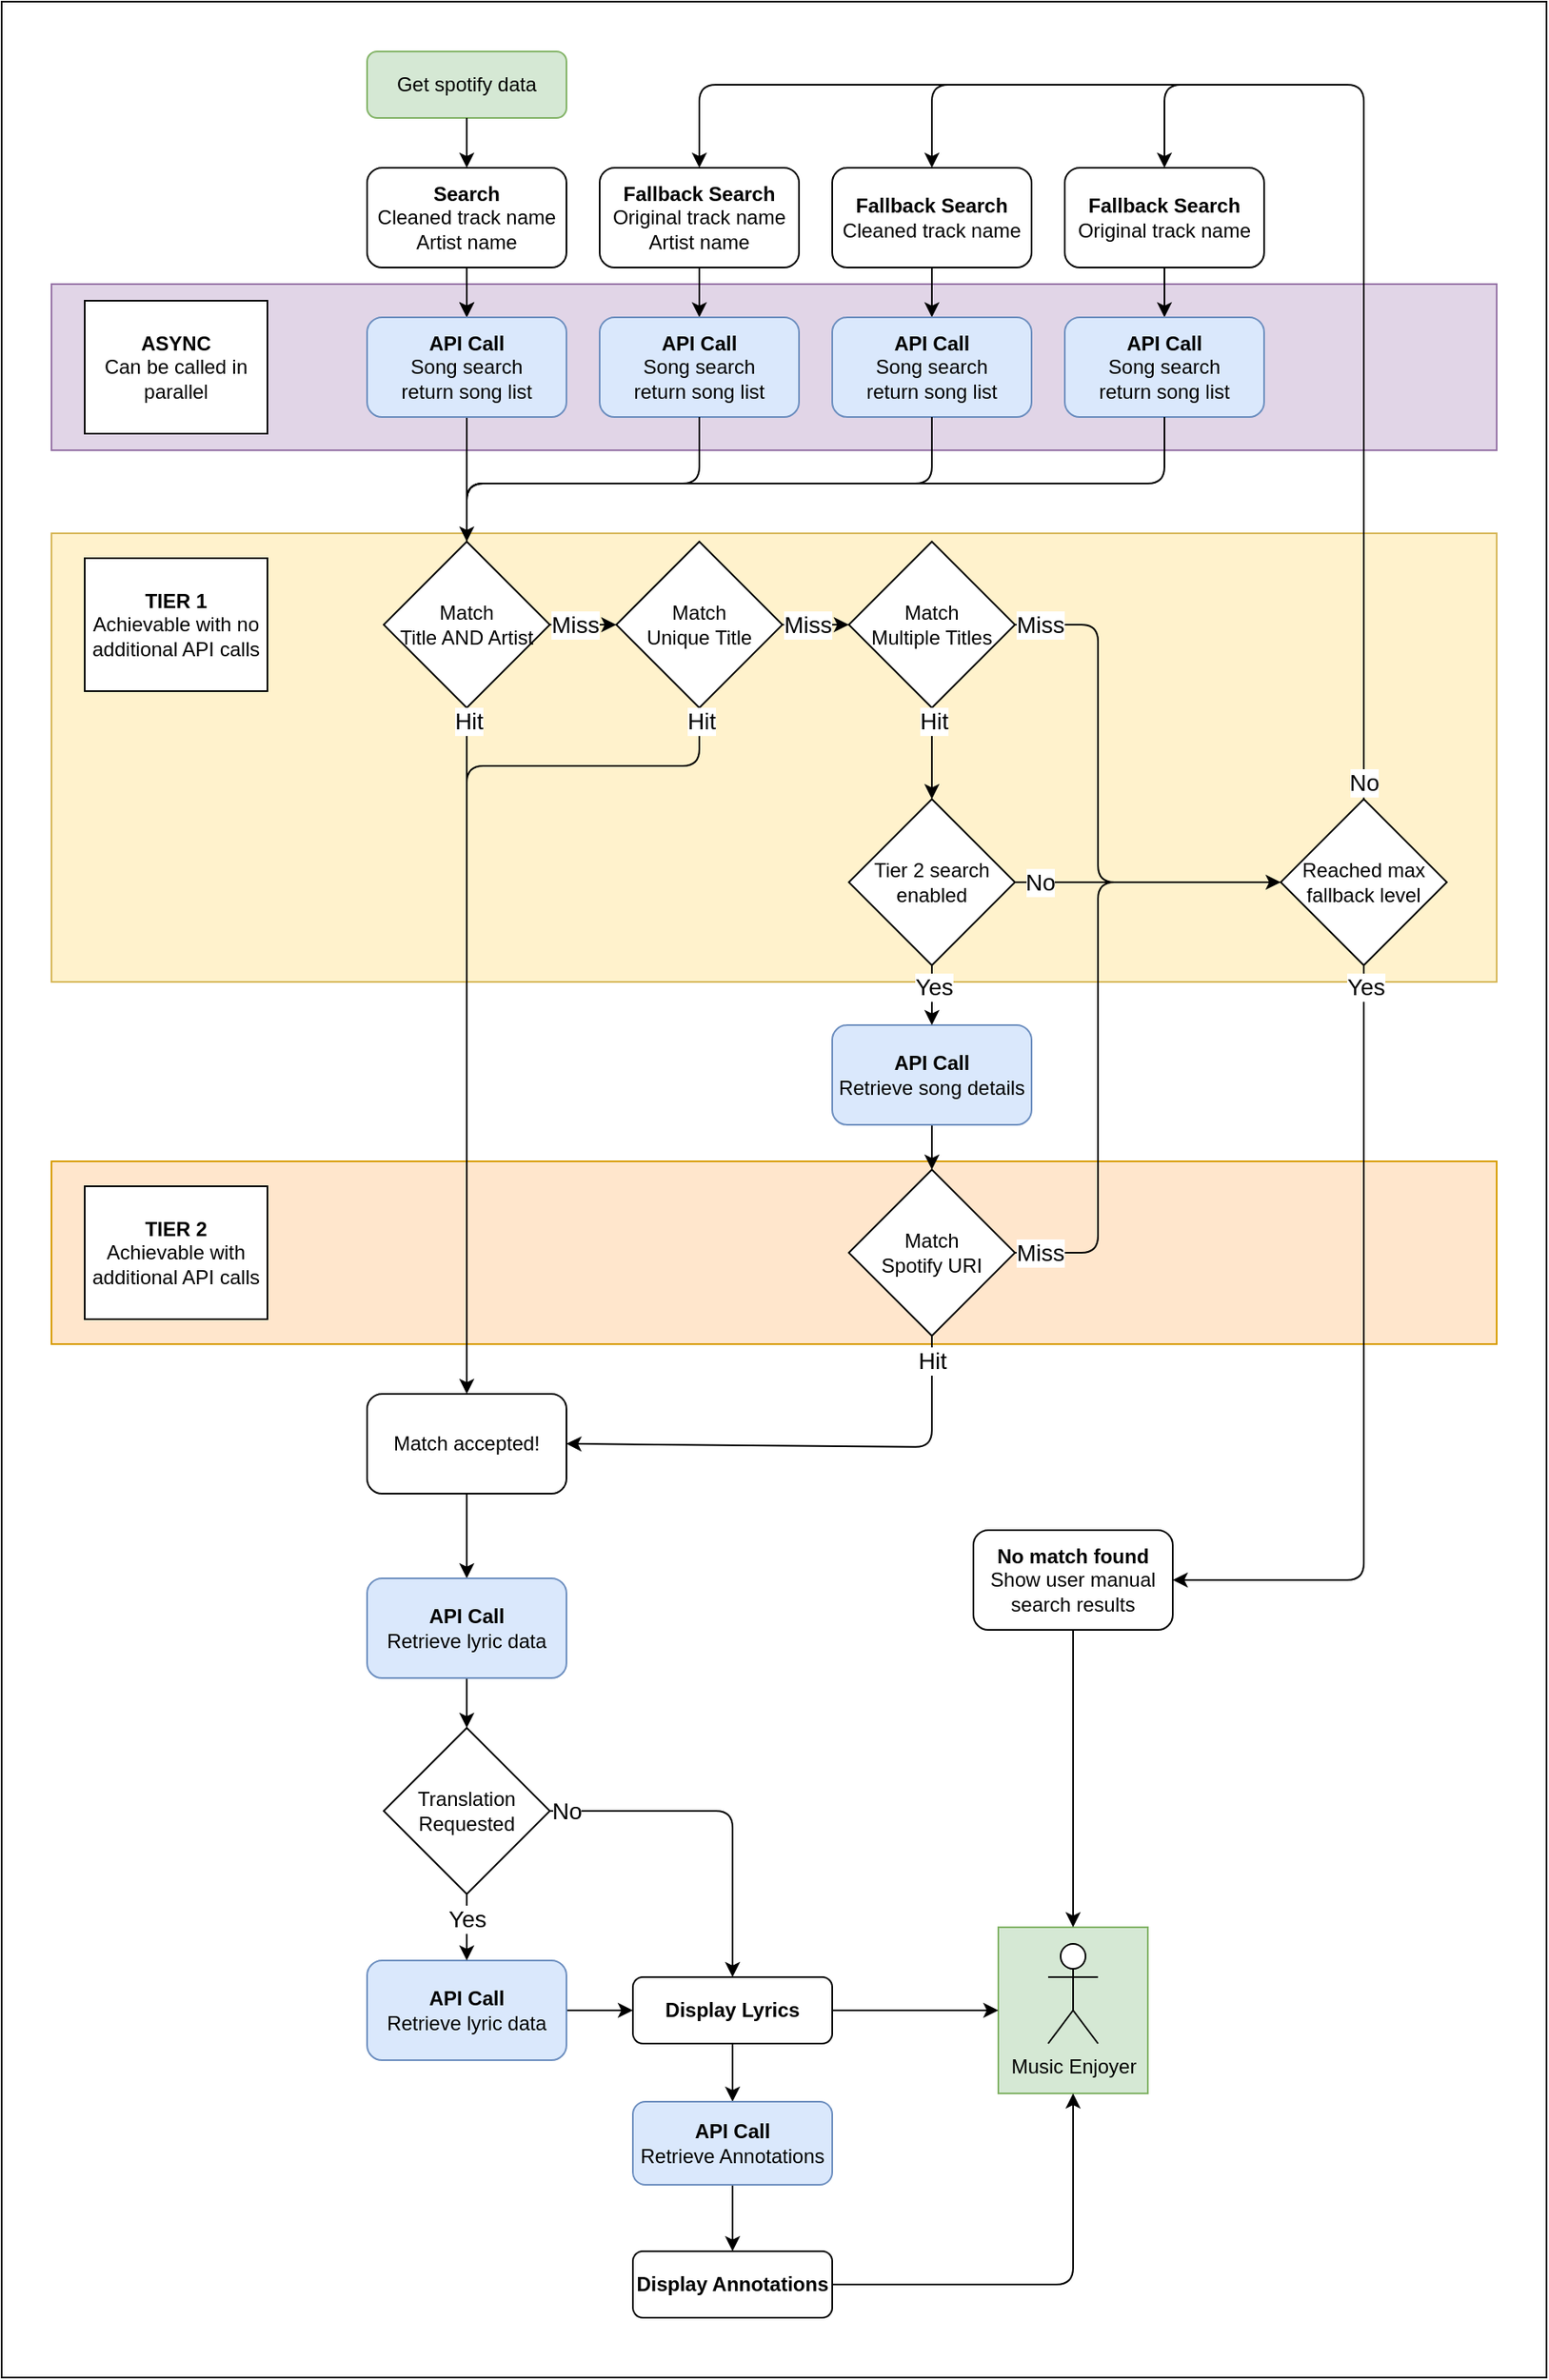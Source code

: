 <mxfile>
    <diagram id="RPtw3A49BTOwBg8Jp9t4" name="Page-1">
        <mxGraphModel dx="2165" dy="1309" grid="1" gridSize="10" guides="1" tooltips="1" connect="1" arrows="1" fold="1" page="1" pageScale="1" pageWidth="2200" pageHeight="2000" math="0" shadow="0">
            <root>
                <mxCell id="0"/>
                <mxCell id="1" parent="0"/>
                <mxCell id="233" value="" style="rounded=0;whiteSpace=wrap;html=1;movable=0;resizable=0;rotatable=0;deletable=0;editable=0;connectable=0;" vertex="1" parent="1">
                    <mxGeometry x="100" y="110" width="930" height="1430" as="geometry"/>
                </mxCell>
                <mxCell id="231" value="" style="rounded=0;whiteSpace=wrap;html=1;fillColor=#e1d5e7;strokeColor=#9673a6;movable=0;resizable=0;rotatable=0;deletable=0;editable=0;connectable=0;" vertex="1" parent="1">
                    <mxGeometry x="130" y="280" width="870" height="100" as="geometry"/>
                </mxCell>
                <mxCell id="45" value="" style="rounded=0;whiteSpace=wrap;html=1;shadow=0;glass=0;sketch=0;fillColor=#d5e8d4;strokeColor=#82b366;" parent="1" vertex="1">
                    <mxGeometry x="700" y="1269" width="90" height="100" as="geometry"/>
                </mxCell>
                <mxCell id="13" value="" style="rounded=0;whiteSpace=wrap;html=1;fillColor=#ffe6cc;strokeColor=#d79b00;glass=0;shadow=0;movable=0;resizable=0;rotatable=0;deletable=0;editable=0;connectable=0;" parent="1" vertex="1">
                    <mxGeometry x="130" y="808" width="870" height="110" as="geometry"/>
                </mxCell>
                <mxCell id="11" value="" style="rounded=0;whiteSpace=wrap;html=1;fillColor=#fff2cc;strokeColor=#d6b656;glass=0;shadow=0;movable=0;resizable=0;rotatable=0;deletable=0;editable=0;connectable=0;" parent="1" vertex="1">
                    <mxGeometry x="130" y="430" width="870" height="270" as="geometry"/>
                </mxCell>
                <mxCell id="2" value="Get spotify data" style="rounded=1;whiteSpace=wrap;html=1;fillColor=#d5e8d4;strokeColor=#82b366;" parent="1" vertex="1">
                    <mxGeometry x="320" y="140" width="120" height="40" as="geometry"/>
                </mxCell>
                <mxCell id="3" value="" style="endArrow=classic;html=1;exitX=0.5;exitY=1;exitDx=0;exitDy=0;entryX=0.5;entryY=0;entryDx=0;entryDy=0;" parent="1" source="2" target="4" edge="1">
                    <mxGeometry width="50" height="50" relative="1" as="geometry">
                        <mxPoint x="440" y="330" as="sourcePoint"/>
                        <mxPoint x="380" y="230" as="targetPoint"/>
                    </mxGeometry>
                </mxCell>
                <mxCell id="8" value="" style="edgeStyle=none;html=1;" parent="1" source="4" target="7" edge="1">
                    <mxGeometry relative="1" as="geometry"/>
                </mxCell>
                <mxCell id="43" value="" style="edgeStyle=none;html=1;" parent="1" source="4" target="7" edge="1">
                    <mxGeometry relative="1" as="geometry"/>
                </mxCell>
                <mxCell id="4" value="&lt;b&gt;Search&lt;br&gt;&lt;/b&gt;Cleaned track name&lt;br&gt;Artist name" style="rounded=1;whiteSpace=wrap;html=1;" parent="1" vertex="1">
                    <mxGeometry x="320" y="210" width="120" height="60" as="geometry"/>
                </mxCell>
                <mxCell id="6" value="Music Enjoyer" style="shape=umlActor;verticalLabelPosition=bottom;verticalAlign=top;html=1;outlineConnect=0;" parent="1" vertex="1">
                    <mxGeometry x="730" y="1279" width="30" height="60" as="geometry"/>
                </mxCell>
                <mxCell id="10" value="" style="edgeStyle=none;html=1;" parent="1" source="7" target="9" edge="1">
                    <mxGeometry relative="1" as="geometry"/>
                </mxCell>
                <mxCell id="7" value="&lt;b&gt;API Call&lt;/b&gt;&lt;br&gt;Song search&lt;br&gt;return song list" style="rounded=1;whiteSpace=wrap;html=1;fillColor=#dae8fc;strokeColor=#6c8ebf;" parent="1" vertex="1">
                    <mxGeometry x="320" y="300" width="120" height="60" as="geometry"/>
                </mxCell>
                <mxCell id="9" value="Match&lt;br&gt;Title AND Artist" style="rhombus;whiteSpace=wrap;html=1;" parent="1" vertex="1">
                    <mxGeometry x="330" y="435" width="100" height="100" as="geometry"/>
                </mxCell>
                <mxCell id="12" value="&lt;b&gt;TIER 1&lt;/b&gt;&lt;br&gt;Achievable with no additional API calls" style="rounded=0;whiteSpace=wrap;html=1;shadow=0;glass=0;sketch=0;" parent="1" vertex="1">
                    <mxGeometry x="150" y="445" width="110" height="80" as="geometry"/>
                </mxCell>
                <mxCell id="14" value="&lt;b&gt;TIER 2&lt;/b&gt;&lt;br&gt;Achievable with additional API calls" style="rounded=0;whiteSpace=wrap;html=1;shadow=0;glass=0;sketch=0;" parent="1" vertex="1">
                    <mxGeometry x="150" y="823" width="110" height="80" as="geometry"/>
                </mxCell>
                <mxCell id="37" value="" style="edgeStyle=none;html=1;" parent="1" source="15" target="16" edge="1">
                    <mxGeometry relative="1" as="geometry"/>
                </mxCell>
                <mxCell id="15" value="Match accepted!" style="rounded=1;whiteSpace=wrap;html=1;shadow=0;glass=0;sketch=0;" parent="1" vertex="1">
                    <mxGeometry x="320" y="948" width="120" height="60" as="geometry"/>
                </mxCell>
                <mxCell id="38" value="" style="edgeStyle=none;html=1;" parent="1" source="16" target="36" edge="1">
                    <mxGeometry relative="1" as="geometry"/>
                </mxCell>
                <mxCell id="16" value="&lt;span&gt;&lt;b&gt;API Call&lt;/b&gt;&lt;br&gt;&lt;/span&gt;Retrieve lyric data" style="rounded=1;whiteSpace=wrap;html=1;shadow=0;glass=0;sketch=0;fontStyle=0;fillColor=#dae8fc;strokeColor=#6c8ebf;" parent="1" vertex="1">
                    <mxGeometry x="320" y="1059" width="120" height="60" as="geometry"/>
                </mxCell>
                <mxCell id="78" value="" style="edgeStyle=none;html=1;" parent="1" source="21" target="52" edge="1">
                    <mxGeometry relative="1" as="geometry"/>
                </mxCell>
                <mxCell id="21" value="&lt;b&gt;API Call&lt;/b&gt;&lt;br&gt;Retrieve lyric data" style="rounded=1;whiteSpace=wrap;html=1;fillColor=#dae8fc;strokeColor=#6c8ebf;" parent="1" vertex="1">
                    <mxGeometry x="320" y="1289" width="120" height="60" as="geometry"/>
                </mxCell>
                <mxCell id="22" value="" style="endArrow=classic;html=1;exitX=0.5;exitY=1;exitDx=0;exitDy=0;entryX=0.5;entryY=0;entryDx=0;entryDy=0;" parent="1" source="9" target="15" edge="1">
                    <mxGeometry relative="1" as="geometry">
                        <mxPoint x="510" y="780" as="sourcePoint"/>
                        <mxPoint x="610" y="780" as="targetPoint"/>
                    </mxGeometry>
                </mxCell>
                <mxCell id="24" value="" style="endArrow=classic;html=1;exitX=1;exitY=0.5;exitDx=0;exitDy=0;entryX=0;entryY=0.5;entryDx=0;entryDy=0;" parent="1" source="9" target="26" edge="1">
                    <mxGeometry relative="1" as="geometry">
                        <mxPoint x="520" y="790" as="sourcePoint"/>
                        <mxPoint x="800" y="520" as="targetPoint"/>
                    </mxGeometry>
                </mxCell>
                <mxCell id="25" value="Miss" style="edgeLabel;resizable=0;html=1;align=center;verticalAlign=middle;rounded=0;shadow=0;glass=0;sketch=0;fontSize=14;" parent="24" connectable="0" vertex="1">
                    <mxGeometry relative="1" as="geometry">
                        <mxPoint x="-5" as="offset"/>
                    </mxGeometry>
                </mxCell>
                <mxCell id="236" value="" style="edgeStyle=none;html=1;" edge="1" parent="1" source="26" target="235">
                    <mxGeometry relative="1" as="geometry"/>
                </mxCell>
                <mxCell id="26" value="Match&lt;br&gt;Unique Title" style="rhombus;whiteSpace=wrap;html=1;" parent="1" vertex="1">
                    <mxGeometry x="470" y="435" width="100" height="100" as="geometry"/>
                </mxCell>
                <mxCell id="294" style="edgeStyle=none;html=1;exitX=0.5;exitY=1;exitDx=0;exitDy=0;entryX=0.5;entryY=0;entryDx=0;entryDy=0;" edge="1" parent="1" source="33" target="45">
                    <mxGeometry relative="1" as="geometry"/>
                </mxCell>
                <mxCell id="33" value="&lt;b&gt;No match found&lt;/b&gt;&lt;br&gt;Show user manual search results" style="rounded=1;whiteSpace=wrap;html=1;" parent="1" vertex="1">
                    <mxGeometry x="685" y="1030" width="120" height="60" as="geometry"/>
                </mxCell>
                <mxCell id="36" value="Translation Requested" style="rhombus;whiteSpace=wrap;html=1;" parent="1" vertex="1">
                    <mxGeometry x="330" y="1149" width="100" height="100" as="geometry"/>
                </mxCell>
                <mxCell id="47" value="Match&lt;br&gt;Spotify URI" style="rhombus;whiteSpace=wrap;html=1;" parent="1" vertex="1">
                    <mxGeometry x="610" y="813" width="100" height="100" as="geometry"/>
                </mxCell>
                <mxCell id="85" value="" style="edgeStyle=none;html=1;" parent="1" source="52" target="53" edge="1">
                    <mxGeometry relative="1" as="geometry"/>
                </mxCell>
                <mxCell id="295" value="" style="edgeStyle=none;html=1;" edge="1" parent="1" source="52" target="45">
                    <mxGeometry relative="1" as="geometry"/>
                </mxCell>
                <mxCell id="52" value="&lt;b&gt;Display Lyrics&lt;br&gt;&lt;/b&gt;" style="rounded=1;whiteSpace=wrap;html=1;" parent="1" vertex="1">
                    <mxGeometry x="480" y="1299" width="120" height="40" as="geometry"/>
                </mxCell>
                <mxCell id="86" value="" style="edgeStyle=none;html=1;" parent="1" source="53" target="84" edge="1">
                    <mxGeometry relative="1" as="geometry"/>
                </mxCell>
                <mxCell id="53" value="&lt;b&gt;API Call&lt;/b&gt;&lt;br&gt;Retrieve Annotations" style="rounded=1;whiteSpace=wrap;html=1;fillColor=#dae8fc;strokeColor=#6c8ebf;" parent="1" vertex="1">
                    <mxGeometry x="480" y="1374" width="120" height="50" as="geometry"/>
                </mxCell>
                <mxCell id="80" value="" style="endArrow=classic;html=1;exitX=0.5;exitY=1;exitDx=0;exitDy=0;entryX=0.5;entryY=0;entryDx=0;entryDy=0;" parent="1" source="36" target="21" edge="1">
                    <mxGeometry relative="1" as="geometry">
                        <mxPoint x="430" y="1244" as="sourcePoint"/>
                        <mxPoint x="530" y="1244" as="targetPoint"/>
                    </mxGeometry>
                </mxCell>
                <mxCell id="81" value="Yes" style="edgeLabel;resizable=0;html=1;align=center;verticalAlign=middle;rounded=0;shadow=0;glass=0;sketch=0;fontSize=14;" parent="80" connectable="0" vertex="1">
                    <mxGeometry relative="1" as="geometry">
                        <mxPoint y="-5" as="offset"/>
                    </mxGeometry>
                </mxCell>
                <mxCell id="82" value="" style="endArrow=classic;html=1;exitX=1;exitY=0.5;exitDx=0;exitDy=0;entryX=0.5;entryY=0;entryDx=0;entryDy=0;" parent="1" source="36" target="52" edge="1">
                    <mxGeometry relative="1" as="geometry">
                        <mxPoint x="440" y="1198.83" as="sourcePoint"/>
                        <mxPoint x="540" y="1198.83" as="targetPoint"/>
                        <Array as="points">
                            <mxPoint x="540" y="1199"/>
                        </Array>
                    </mxGeometry>
                </mxCell>
                <mxCell id="83" value="No" style="edgeLabel;resizable=0;html=1;align=center;verticalAlign=middle;rounded=0;shadow=0;glass=0;sketch=0;fontSize=14;" parent="82" connectable="0" vertex="1">
                    <mxGeometry relative="1" as="geometry">
                        <mxPoint x="-95" as="offset"/>
                    </mxGeometry>
                </mxCell>
                <mxCell id="230" style="edgeStyle=none;html=1;exitX=1;exitY=0.5;exitDx=0;exitDy=0;entryX=0.5;entryY=1;entryDx=0;entryDy=0;" edge="1" parent="1" source="84" target="45">
                    <mxGeometry relative="1" as="geometry">
                        <Array as="points">
                            <mxPoint x="745" y="1484"/>
                        </Array>
                    </mxGeometry>
                </mxCell>
                <mxCell id="84" value="&lt;b&gt;Display Annotations&lt;br&gt;&lt;/b&gt;" style="rounded=1;whiteSpace=wrap;html=1;" parent="1" vertex="1">
                    <mxGeometry x="480" y="1464" width="120" height="40" as="geometry"/>
                </mxCell>
                <mxCell id="283" value="" style="edgeStyle=none;html=1;" edge="1" parent="1" source="92" target="47">
                    <mxGeometry relative="1" as="geometry"/>
                </mxCell>
                <mxCell id="92" value="&lt;b&gt;API Call&lt;/b&gt;&lt;br&gt;Retrieve song details" style="rounded=1;whiteSpace=wrap;html=1;fillColor=#dae8fc;strokeColor=#6c8ebf;" parent="1" vertex="1">
                    <mxGeometry x="600" y="726" width="120" height="60" as="geometry"/>
                </mxCell>
                <mxCell id="126" value="Miss" style="edgeLabel;resizable=0;html=1;align=center;verticalAlign=middle;rounded=0;shadow=0;glass=0;sketch=0;fontSize=14;" connectable="0" vertex="1" parent="1">
                    <mxGeometry x="584.997" y="485" as="geometry"/>
                </mxCell>
                <mxCell id="161" value="" style="endArrow=classic;html=1;exitX=0.5;exitY=1;exitDx=0;exitDy=0;entryX=1;entryY=0.5;entryDx=0;entryDy=0;" edge="1" parent="1" source="47" target="15">
                    <mxGeometry relative="1" as="geometry">
                        <mxPoint x="570" y="948" as="sourcePoint"/>
                        <mxPoint x="660" y="978" as="targetPoint"/>
                        <Array as="points">
                            <mxPoint x="660" y="980"/>
                        </Array>
                    </mxGeometry>
                </mxCell>
                <mxCell id="163" value="Hit" style="edgeLabel;resizable=0;html=1;align=center;verticalAlign=middle;rounded=0;shadow=0;glass=0;sketch=0;fontSize=14;" connectable="0" vertex="1" parent="1">
                    <mxGeometry x="660.0" y="928" as="geometry"/>
                </mxCell>
                <mxCell id="232" value="&lt;b&gt;ASYNC&lt;/b&gt;&lt;br&gt;Can be called in&lt;br&gt;parallel" style="rounded=0;whiteSpace=wrap;html=1;shadow=0;glass=0;sketch=0;" vertex="1" parent="1">
                    <mxGeometry x="150" y="290" width="110" height="80" as="geometry"/>
                </mxCell>
                <mxCell id="270" value="" style="edgeStyle=none;html=1;" edge="1" parent="1" source="235" target="259">
                    <mxGeometry relative="1" as="geometry"/>
                </mxCell>
                <mxCell id="235" value="Match&lt;br&gt;Multiple Titles" style="rhombus;whiteSpace=wrap;html=1;" vertex="1" parent="1">
                    <mxGeometry x="610" y="435" width="100" height="100" as="geometry"/>
                </mxCell>
                <mxCell id="246" value="&lt;b&gt;Fallback Search&lt;br&gt;&lt;/b&gt;Original track name&lt;br&gt;Artist name" style="rounded=1;whiteSpace=wrap;html=1;" vertex="1" parent="1">
                    <mxGeometry x="460" y="210" width="120" height="60" as="geometry"/>
                </mxCell>
                <mxCell id="247" value="&lt;b&gt;Fallback Search&lt;br&gt;&lt;/b&gt;Cleaned track name" style="rounded=1;whiteSpace=wrap;html=1;" vertex="1" parent="1">
                    <mxGeometry x="600" y="210" width="120" height="60" as="geometry"/>
                </mxCell>
                <mxCell id="248" value="&lt;b&gt;Fallback Search&lt;br&gt;&lt;/b&gt;Original track name" style="rounded=1;whiteSpace=wrap;html=1;" vertex="1" parent="1">
                    <mxGeometry x="740" y="210" width="120" height="60" as="geometry"/>
                </mxCell>
                <mxCell id="249" value="" style="edgeStyle=none;html=1;" edge="1" parent="1" target="250">
                    <mxGeometry relative="1" as="geometry">
                        <mxPoint x="520" y="270" as="sourcePoint"/>
                    </mxGeometry>
                </mxCell>
                <mxCell id="250" value="&lt;b&gt;API Call&lt;/b&gt;&lt;br&gt;Song search&lt;br&gt;return song list" style="rounded=1;whiteSpace=wrap;html=1;fillColor=#dae8fc;strokeColor=#6c8ebf;" vertex="1" parent="1">
                    <mxGeometry x="460" y="300" width="120" height="60" as="geometry"/>
                </mxCell>
                <mxCell id="251" value="" style="edgeStyle=none;html=1;" edge="1" parent="1" target="252">
                    <mxGeometry relative="1" as="geometry">
                        <mxPoint x="660" y="270" as="sourcePoint"/>
                    </mxGeometry>
                </mxCell>
                <mxCell id="252" value="&lt;b&gt;API Call&lt;/b&gt;&lt;br&gt;Song search&lt;br&gt;return song list" style="rounded=1;whiteSpace=wrap;html=1;fillColor=#dae8fc;strokeColor=#6c8ebf;" vertex="1" parent="1">
                    <mxGeometry x="600" y="300" width="120" height="60" as="geometry"/>
                </mxCell>
                <mxCell id="253" value="" style="edgeStyle=none;html=1;" edge="1" parent="1" target="254">
                    <mxGeometry relative="1" as="geometry">
                        <mxPoint x="800" y="270" as="sourcePoint"/>
                    </mxGeometry>
                </mxCell>
                <mxCell id="254" value="&lt;b&gt;API Call&lt;/b&gt;&lt;br&gt;Song search&lt;br&gt;return song list" style="rounded=1;whiteSpace=wrap;html=1;fillColor=#dae8fc;strokeColor=#6c8ebf;" vertex="1" parent="1">
                    <mxGeometry x="740" y="300" width="120" height="60" as="geometry"/>
                </mxCell>
                <mxCell id="256" value="" style="endArrow=none;html=1;entryX=0.5;entryY=1;entryDx=0;entryDy=0;exitX=0.5;exitY=0;exitDx=0;exitDy=0;" edge="1" parent="1" source="9" target="254">
                    <mxGeometry width="50" height="50" relative="1" as="geometry">
                        <mxPoint x="800" y="460" as="sourcePoint"/>
                        <mxPoint x="850" y="410" as="targetPoint"/>
                        <Array as="points">
                            <mxPoint x="380" y="400"/>
                            <mxPoint x="800" y="400"/>
                        </Array>
                    </mxGeometry>
                </mxCell>
                <mxCell id="257" value="" style="endArrow=none;html=1;entryX=0.5;entryY=1;entryDx=0;entryDy=0;exitX=0.5;exitY=0;exitDx=0;exitDy=0;" edge="1" parent="1" target="252">
                    <mxGeometry width="50" height="50" relative="1" as="geometry">
                        <mxPoint x="380" y="435" as="sourcePoint"/>
                        <mxPoint x="800" y="360" as="targetPoint"/>
                        <Array as="points">
                            <mxPoint x="380" y="400"/>
                            <mxPoint x="660" y="400"/>
                        </Array>
                    </mxGeometry>
                </mxCell>
                <mxCell id="258" value="" style="endArrow=none;html=1;entryX=0.5;entryY=1;entryDx=0;entryDy=0;exitX=0.5;exitY=0;exitDx=0;exitDy=0;" edge="1" parent="1" target="250">
                    <mxGeometry width="50" height="50" relative="1" as="geometry">
                        <mxPoint x="380" y="435" as="sourcePoint"/>
                        <mxPoint x="800" y="360" as="targetPoint"/>
                        <Array as="points">
                            <mxPoint x="380" y="400"/>
                            <mxPoint x="520" y="400"/>
                        </Array>
                    </mxGeometry>
                </mxCell>
                <mxCell id="274" value="" style="edgeStyle=none;html=1;" edge="1" parent="1" source="259" target="273">
                    <mxGeometry relative="1" as="geometry"/>
                </mxCell>
                <mxCell id="282" value="" style="edgeStyle=none;html=1;" edge="1" parent="1" source="259" target="92">
                    <mxGeometry relative="1" as="geometry"/>
                </mxCell>
                <mxCell id="259" value="Tier 2 search&lt;br&gt;enabled" style="rhombus;whiteSpace=wrap;html=1;" vertex="1" parent="1">
                    <mxGeometry x="610" y="590" width="100" height="100" as="geometry"/>
                </mxCell>
                <mxCell id="265" value="Hit" style="edgeLabel;resizable=0;html=1;align=center;verticalAlign=middle;rounded=0;shadow=0;glass=0;sketch=0;fontSize=14;" connectable="0" vertex="1" parent="1">
                    <mxGeometry x="379.999" y="550" as="geometry">
                        <mxPoint x="1" y="-7" as="offset"/>
                    </mxGeometry>
                </mxCell>
                <mxCell id="268" value="" style="endArrow=none;html=1;entryX=0.5;entryY=1;entryDx=0;entryDy=0;" edge="1" parent="1" target="26">
                    <mxGeometry width="50" height="50" relative="1" as="geometry">
                        <mxPoint x="380" y="590" as="sourcePoint"/>
                        <mxPoint x="540" y="580" as="targetPoint"/>
                        <Array as="points">
                            <mxPoint x="380" y="570"/>
                            <mxPoint x="520" y="570"/>
                        </Array>
                    </mxGeometry>
                </mxCell>
                <mxCell id="272" value="Yes" style="edgeLabel;resizable=0;html=1;align=center;verticalAlign=middle;rounded=0;shadow=0;glass=0;sketch=0;fontSize=14;" connectable="0" vertex="1" parent="1">
                    <mxGeometry x="659.999" y="710" as="geometry">
                        <mxPoint x="1" y="-7" as="offset"/>
                    </mxGeometry>
                </mxCell>
                <mxCell id="284" style="edgeStyle=none;html=1;exitX=0.5;exitY=0;exitDx=0;exitDy=0;entryX=0.5;entryY=0;entryDx=0;entryDy=0;" edge="1" parent="1" source="273" target="246">
                    <mxGeometry relative="1" as="geometry">
                        <Array as="points">
                            <mxPoint x="920" y="160"/>
                            <mxPoint x="520" y="160"/>
                        </Array>
                    </mxGeometry>
                </mxCell>
                <mxCell id="292" style="edgeStyle=none;html=1;exitX=0.5;exitY=1;exitDx=0;exitDy=0;entryX=1;entryY=0.5;entryDx=0;entryDy=0;" edge="1" parent="1" source="273" target="33">
                    <mxGeometry relative="1" as="geometry">
                        <Array as="points">
                            <mxPoint x="920" y="1060"/>
                        </Array>
                    </mxGeometry>
                </mxCell>
                <mxCell id="273" value="Reached max&lt;br&gt;fallback level" style="rhombus;whiteSpace=wrap;html=1;" vertex="1" parent="1">
                    <mxGeometry x="870" y="590" width="100" height="100" as="geometry"/>
                </mxCell>
                <mxCell id="275" value="No" style="edgeLabel;resizable=0;html=1;align=center;verticalAlign=middle;rounded=0;shadow=0;glass=0;sketch=0;fontSize=14;" connectable="0" vertex="1" parent="1">
                    <mxGeometry x="724.997" y="640" as="geometry"/>
                </mxCell>
                <mxCell id="276" value="" style="endArrow=none;html=1;exitX=1;exitY=0.5;exitDx=0;exitDy=0;" edge="1" parent="1" source="235">
                    <mxGeometry width="50" height="50" relative="1" as="geometry">
                        <mxPoint x="770" y="580" as="sourcePoint"/>
                        <mxPoint x="780" y="640" as="targetPoint"/>
                        <Array as="points">
                            <mxPoint x="760" y="485"/>
                            <mxPoint x="760" y="640"/>
                        </Array>
                    </mxGeometry>
                </mxCell>
                <mxCell id="277" value="Miss" style="edgeLabel;resizable=0;html=1;align=center;verticalAlign=middle;rounded=0;shadow=0;glass=0;sketch=0;fontSize=14;" connectable="0" vertex="1" parent="1">
                    <mxGeometry x="724.997" y="485" as="geometry"/>
                </mxCell>
                <mxCell id="278" value="" style="endArrow=none;html=1;exitX=1;exitY=0.5;exitDx=0;exitDy=0;" edge="1" parent="1" source="47">
                    <mxGeometry width="50" height="50" relative="1" as="geometry">
                        <mxPoint x="770" y="820" as="sourcePoint"/>
                        <mxPoint x="780" y="640" as="targetPoint"/>
                        <Array as="points">
                            <mxPoint x="760" y="863"/>
                            <mxPoint x="760" y="640"/>
                        </Array>
                    </mxGeometry>
                </mxCell>
                <mxCell id="279" value="Miss" style="edgeLabel;resizable=0;html=1;align=center;verticalAlign=middle;rounded=0;shadow=0;glass=0;sketch=0;fontSize=14;" connectable="0" vertex="1" parent="1">
                    <mxGeometry x="724.997" y="863" as="geometry"/>
                </mxCell>
                <mxCell id="280" value="Hit" style="edgeLabel;resizable=0;html=1;align=center;verticalAlign=middle;rounded=0;shadow=0;glass=0;sketch=0;fontSize=14;" connectable="0" vertex="1" parent="1">
                    <mxGeometry x="659.999" y="550" as="geometry">
                        <mxPoint x="1" y="-7" as="offset"/>
                    </mxGeometry>
                </mxCell>
                <mxCell id="281" value="Hit" style="edgeLabel;resizable=0;html=1;align=center;verticalAlign=middle;rounded=0;shadow=0;glass=0;sketch=0;fontSize=14;" connectable="0" vertex="1" parent="1">
                    <mxGeometry x="519.999" y="550" as="geometry">
                        <mxPoint x="1" y="-7" as="offset"/>
                    </mxGeometry>
                </mxCell>
                <mxCell id="285" value="" style="endArrow=classic;html=1;entryX=0.5;entryY=0;entryDx=0;entryDy=0;" edge="1" parent="1" target="247">
                    <mxGeometry width="50" height="50" relative="1" as="geometry">
                        <mxPoint x="680" y="160" as="sourcePoint"/>
                        <mxPoint x="700" y="160" as="targetPoint"/>
                        <Array as="points">
                            <mxPoint x="660" y="160"/>
                        </Array>
                    </mxGeometry>
                </mxCell>
                <mxCell id="286" value="" style="endArrow=classic;html=1;entryX=0.5;entryY=0;entryDx=0;entryDy=0;" edge="1" parent="1">
                    <mxGeometry width="50" height="50" relative="1" as="geometry">
                        <mxPoint x="820" y="160" as="sourcePoint"/>
                        <mxPoint x="800" y="210" as="targetPoint"/>
                        <Array as="points">
                            <mxPoint x="800" y="160"/>
                        </Array>
                    </mxGeometry>
                </mxCell>
                <mxCell id="287" value="No" style="edgeLabel;resizable=0;html=1;align=center;verticalAlign=middle;rounded=0;shadow=0;glass=0;sketch=0;fontSize=14;" connectable="0" vertex="1" parent="1">
                    <mxGeometry x="919.997" y="580" as="geometry"/>
                </mxCell>
                <mxCell id="291" value="Yes" style="edgeLabel;resizable=0;html=1;align=center;verticalAlign=middle;rounded=0;shadow=0;glass=0;sketch=0;fontSize=14;" connectable="0" vertex="1" parent="1">
                    <mxGeometry x="919.999" y="710" as="geometry">
                        <mxPoint x="1" y="-7" as="offset"/>
                    </mxGeometry>
                </mxCell>
            </root>
        </mxGraphModel>
    </diagram>
</mxfile>
